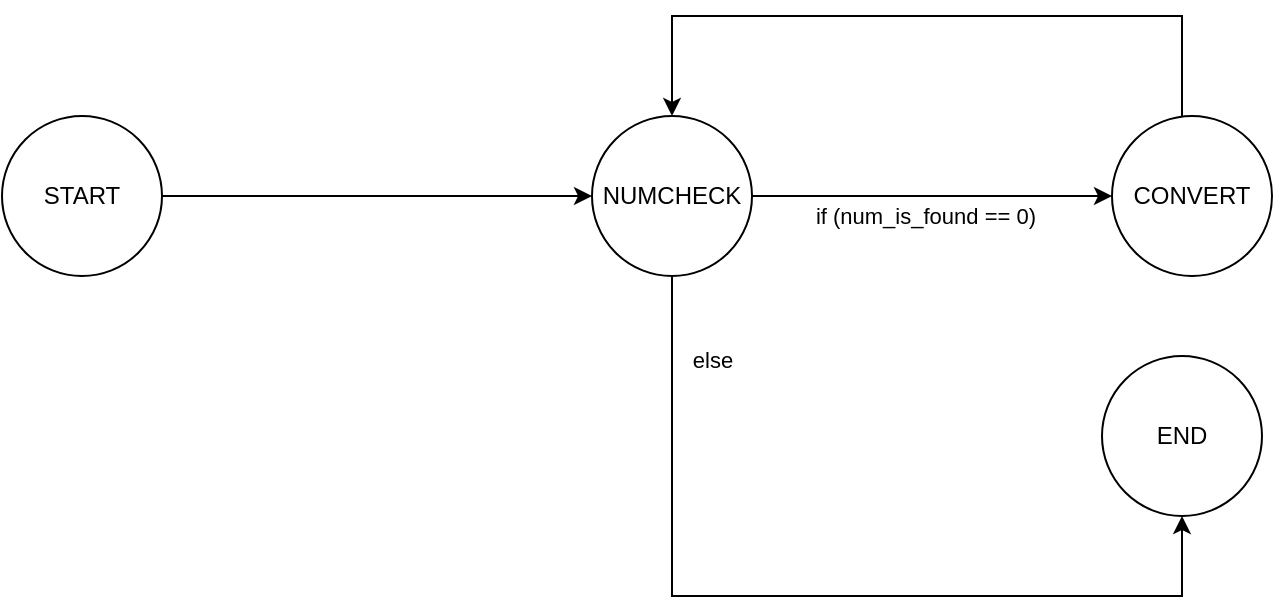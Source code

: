 <mxfile version="22.1.3" type="device">
  <diagram name="Страница — 1" id="pfFUF8AEJEGxDf8J0Fbj">
    <mxGraphModel dx="1143" dy="706" grid="1" gridSize="10" guides="1" tooltips="1" connect="1" arrows="1" fold="1" page="1" pageScale="1" pageWidth="150" pageHeight="400" math="0" shadow="0">
      <root>
        <mxCell id="0" />
        <mxCell id="1" parent="0" />
        <mxCell id="NWe_6q7NGKQjCnyYTIsE-6" style="edgeStyle=orthogonalEdgeStyle;rounded=0;orthogonalLoop=1;jettySize=auto;html=1;entryX=0;entryY=0.5;entryDx=0;entryDy=0;" edge="1" parent="1" source="NWe_6q7NGKQjCnyYTIsE-1" target="NWe_6q7NGKQjCnyYTIsE-3">
          <mxGeometry relative="1" as="geometry" />
        </mxCell>
        <mxCell id="NWe_6q7NGKQjCnyYTIsE-1" value="START" style="ellipse;whiteSpace=wrap;html=1;" vertex="1" parent="1">
          <mxGeometry x="40" y="120" width="80" height="80" as="geometry" />
        </mxCell>
        <mxCell id="NWe_6q7NGKQjCnyYTIsE-7" style="edgeStyle=orthogonalEdgeStyle;rounded=0;orthogonalLoop=1;jettySize=auto;html=1;entryX=0;entryY=0.5;entryDx=0;entryDy=0;" edge="1" parent="1" source="NWe_6q7NGKQjCnyYTIsE-3" target="NWe_6q7NGKQjCnyYTIsE-4">
          <mxGeometry relative="1" as="geometry" />
        </mxCell>
        <mxCell id="NWe_6q7NGKQjCnyYTIsE-12" value="if (num_is_found == 0)&amp;nbsp;" style="edgeLabel;html=1;align=center;verticalAlign=middle;resizable=0;points=[];" vertex="1" connectable="0" parent="NWe_6q7NGKQjCnyYTIsE-7">
          <mxGeometry x="-0.158" y="1" relative="1" as="geometry">
            <mxPoint x="12" y="11" as="offset" />
          </mxGeometry>
        </mxCell>
        <mxCell id="NWe_6q7NGKQjCnyYTIsE-10" style="edgeStyle=orthogonalEdgeStyle;rounded=0;orthogonalLoop=1;jettySize=auto;html=1;" edge="1" parent="1" source="NWe_6q7NGKQjCnyYTIsE-3" target="NWe_6q7NGKQjCnyYTIsE-5">
          <mxGeometry relative="1" as="geometry">
            <Array as="points">
              <mxPoint x="375" y="360" />
              <mxPoint x="630" y="360" />
            </Array>
          </mxGeometry>
        </mxCell>
        <mxCell id="NWe_6q7NGKQjCnyYTIsE-14" value="else" style="edgeLabel;html=1;align=center;verticalAlign=middle;resizable=0;points=[];" vertex="1" connectable="0" parent="NWe_6q7NGKQjCnyYTIsE-10">
          <mxGeometry x="-0.762" y="2" relative="1" as="geometry">
            <mxPoint x="18" y="-12" as="offset" />
          </mxGeometry>
        </mxCell>
        <mxCell id="NWe_6q7NGKQjCnyYTIsE-3" value="NUMCHECK" style="ellipse;whiteSpace=wrap;html=1;" vertex="1" parent="1">
          <mxGeometry x="335" y="120" width="80" height="80" as="geometry" />
        </mxCell>
        <mxCell id="NWe_6q7NGKQjCnyYTIsE-8" style="edgeStyle=orthogonalEdgeStyle;rounded=0;orthogonalLoop=1;jettySize=auto;html=1;entryX=0.5;entryY=0;entryDx=0;entryDy=0;" edge="1" parent="1" source="NWe_6q7NGKQjCnyYTIsE-4" target="NWe_6q7NGKQjCnyYTIsE-3">
          <mxGeometry relative="1" as="geometry">
            <Array as="points">
              <mxPoint x="630" y="70" />
              <mxPoint x="375" y="70" />
            </Array>
          </mxGeometry>
        </mxCell>
        <mxCell id="NWe_6q7NGKQjCnyYTIsE-4" value="CONVERT" style="ellipse;whiteSpace=wrap;html=1;" vertex="1" parent="1">
          <mxGeometry x="595" y="120" width="80" height="80" as="geometry" />
        </mxCell>
        <mxCell id="NWe_6q7NGKQjCnyYTIsE-5" value="END" style="ellipse;whiteSpace=wrap;html=1;" vertex="1" parent="1">
          <mxGeometry x="590" y="240" width="80" height="80" as="geometry" />
        </mxCell>
      </root>
    </mxGraphModel>
  </diagram>
</mxfile>
